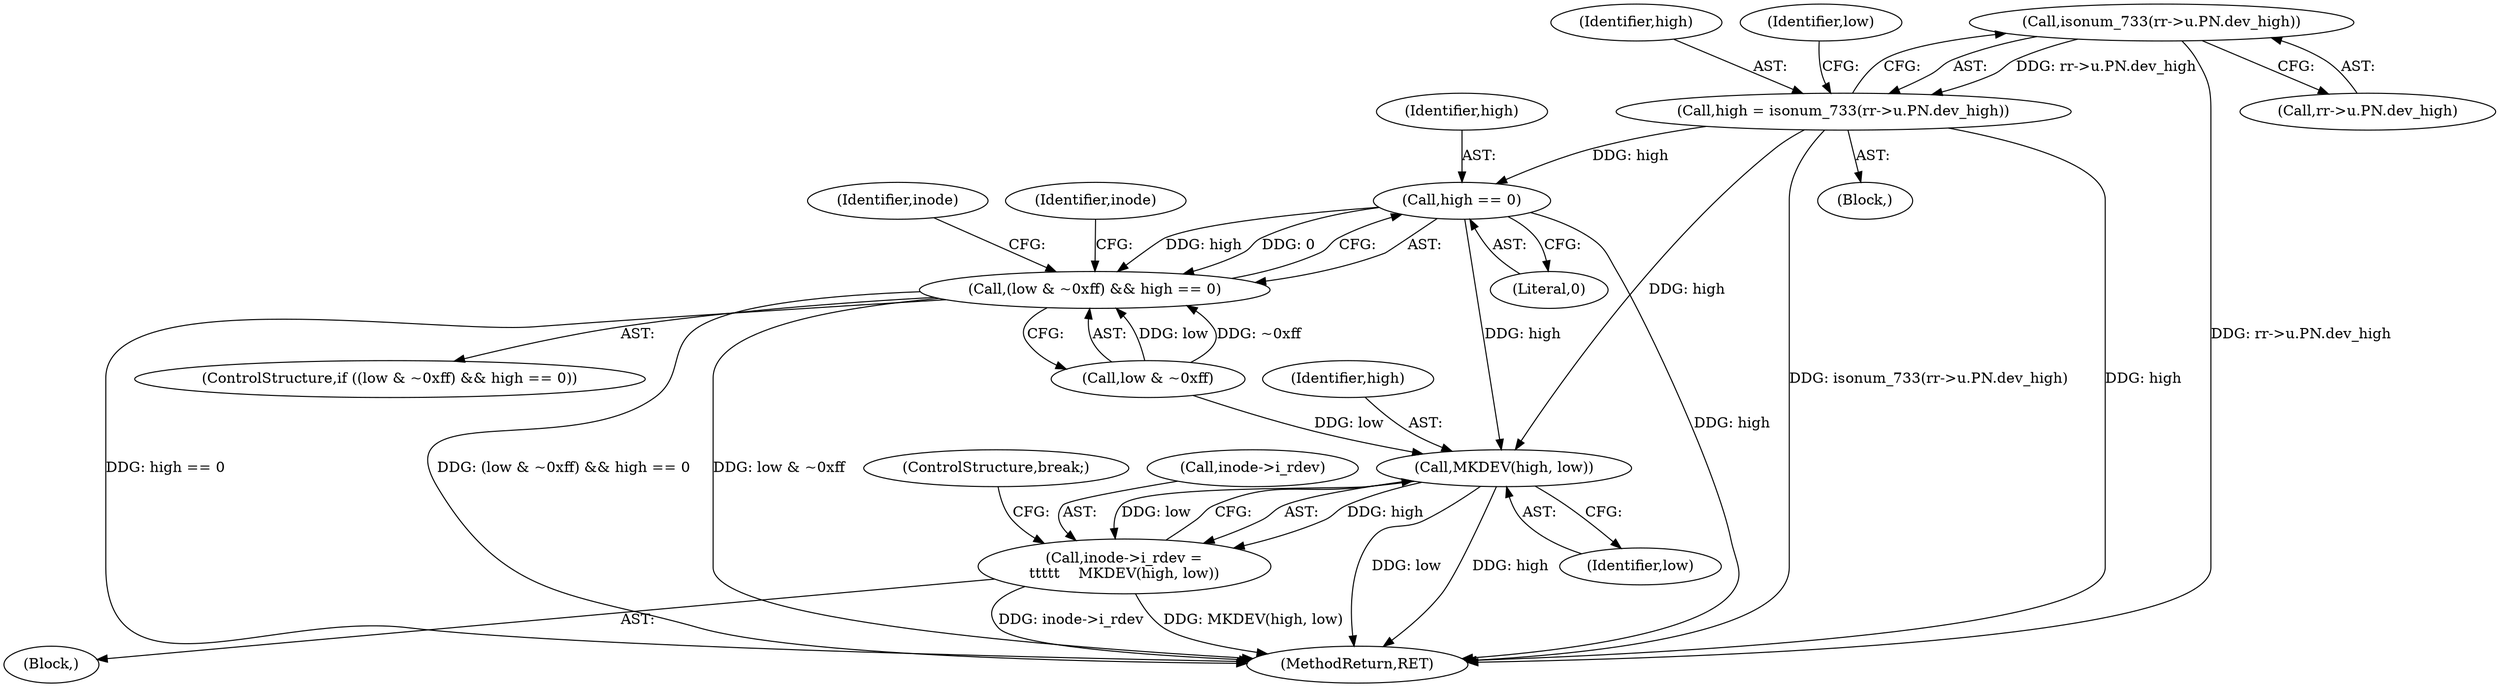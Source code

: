digraph "0_linux_4e2024624e678f0ebb916e6192bd23c1f9fdf696@pointer" {
"1000388" [label="(Call,isonum_733(rr->u.PN.dev_high))"];
"1000386" [label="(Call,high = isonum_733(rr->u.PN.dev_high))"];
"1000411" [label="(Call,high == 0)"];
"1000407" [label="(Call,(low & ~0xff) && high == 0)"];
"1000432" [label="(Call,MKDEV(high, low))"];
"1000428" [label="(Call,inode->i_rdev =\n\t\t\t\t\t    MKDEV(high, low))"];
"1000388" [label="(Call,isonum_733(rr->u.PN.dev_high))"];
"1000406" [label="(ControlStructure,if ((low & ~0xff) && high == 0))"];
"1000386" [label="(Call,high = isonum_733(rr->u.PN.dev_high))"];
"1000389" [label="(Call,rr->u.PN.dev_high)"];
"1000432" [label="(Call,MKDEV(high, low))"];
"1000387" [label="(Identifier,high)"];
"1000412" [label="(Identifier,high)"];
"1000408" [label="(Call,low & ~0xff)"];
"1000435" [label="(ControlStructure,break;)"];
"1000434" [label="(Identifier,low)"];
"1000427" [label="(Block,)"];
"1001009" [label="(MethodReturn,RET)"];
"1000413" [label="(Literal,0)"];
"1000411" [label="(Call,high == 0)"];
"1000433" [label="(Identifier,high)"];
"1000407" [label="(Call,(low & ~0xff) && high == 0)"];
"1000429" [label="(Call,inode->i_rdev)"];
"1000383" [label="(Block,)"];
"1000430" [label="(Identifier,inode)"];
"1000417" [label="(Identifier,inode)"];
"1000428" [label="(Call,inode->i_rdev =\n\t\t\t\t\t    MKDEV(high, low))"];
"1000397" [label="(Identifier,low)"];
"1000388" -> "1000386"  [label="AST: "];
"1000388" -> "1000389"  [label="CFG: "];
"1000389" -> "1000388"  [label="AST: "];
"1000386" -> "1000388"  [label="CFG: "];
"1000388" -> "1001009"  [label="DDG: rr->u.PN.dev_high"];
"1000388" -> "1000386"  [label="DDG: rr->u.PN.dev_high"];
"1000386" -> "1000383"  [label="AST: "];
"1000387" -> "1000386"  [label="AST: "];
"1000397" -> "1000386"  [label="CFG: "];
"1000386" -> "1001009"  [label="DDG: isonum_733(rr->u.PN.dev_high)"];
"1000386" -> "1001009"  [label="DDG: high"];
"1000386" -> "1000411"  [label="DDG: high"];
"1000386" -> "1000432"  [label="DDG: high"];
"1000411" -> "1000407"  [label="AST: "];
"1000411" -> "1000413"  [label="CFG: "];
"1000412" -> "1000411"  [label="AST: "];
"1000413" -> "1000411"  [label="AST: "];
"1000407" -> "1000411"  [label="CFG: "];
"1000411" -> "1001009"  [label="DDG: high"];
"1000411" -> "1000407"  [label="DDG: high"];
"1000411" -> "1000407"  [label="DDG: 0"];
"1000411" -> "1000432"  [label="DDG: high"];
"1000407" -> "1000406"  [label="AST: "];
"1000407" -> "1000408"  [label="CFG: "];
"1000408" -> "1000407"  [label="AST: "];
"1000417" -> "1000407"  [label="CFG: "];
"1000430" -> "1000407"  [label="CFG: "];
"1000407" -> "1001009"  [label="DDG: high == 0"];
"1000407" -> "1001009"  [label="DDG: (low & ~0xff) && high == 0"];
"1000407" -> "1001009"  [label="DDG: low & ~0xff"];
"1000408" -> "1000407"  [label="DDG: low"];
"1000408" -> "1000407"  [label="DDG: ~0xff"];
"1000432" -> "1000428"  [label="AST: "];
"1000432" -> "1000434"  [label="CFG: "];
"1000433" -> "1000432"  [label="AST: "];
"1000434" -> "1000432"  [label="AST: "];
"1000428" -> "1000432"  [label="CFG: "];
"1000432" -> "1001009"  [label="DDG: low"];
"1000432" -> "1001009"  [label="DDG: high"];
"1000432" -> "1000428"  [label="DDG: high"];
"1000432" -> "1000428"  [label="DDG: low"];
"1000408" -> "1000432"  [label="DDG: low"];
"1000428" -> "1000427"  [label="AST: "];
"1000429" -> "1000428"  [label="AST: "];
"1000435" -> "1000428"  [label="CFG: "];
"1000428" -> "1001009"  [label="DDG: MKDEV(high, low)"];
"1000428" -> "1001009"  [label="DDG: inode->i_rdev"];
}

